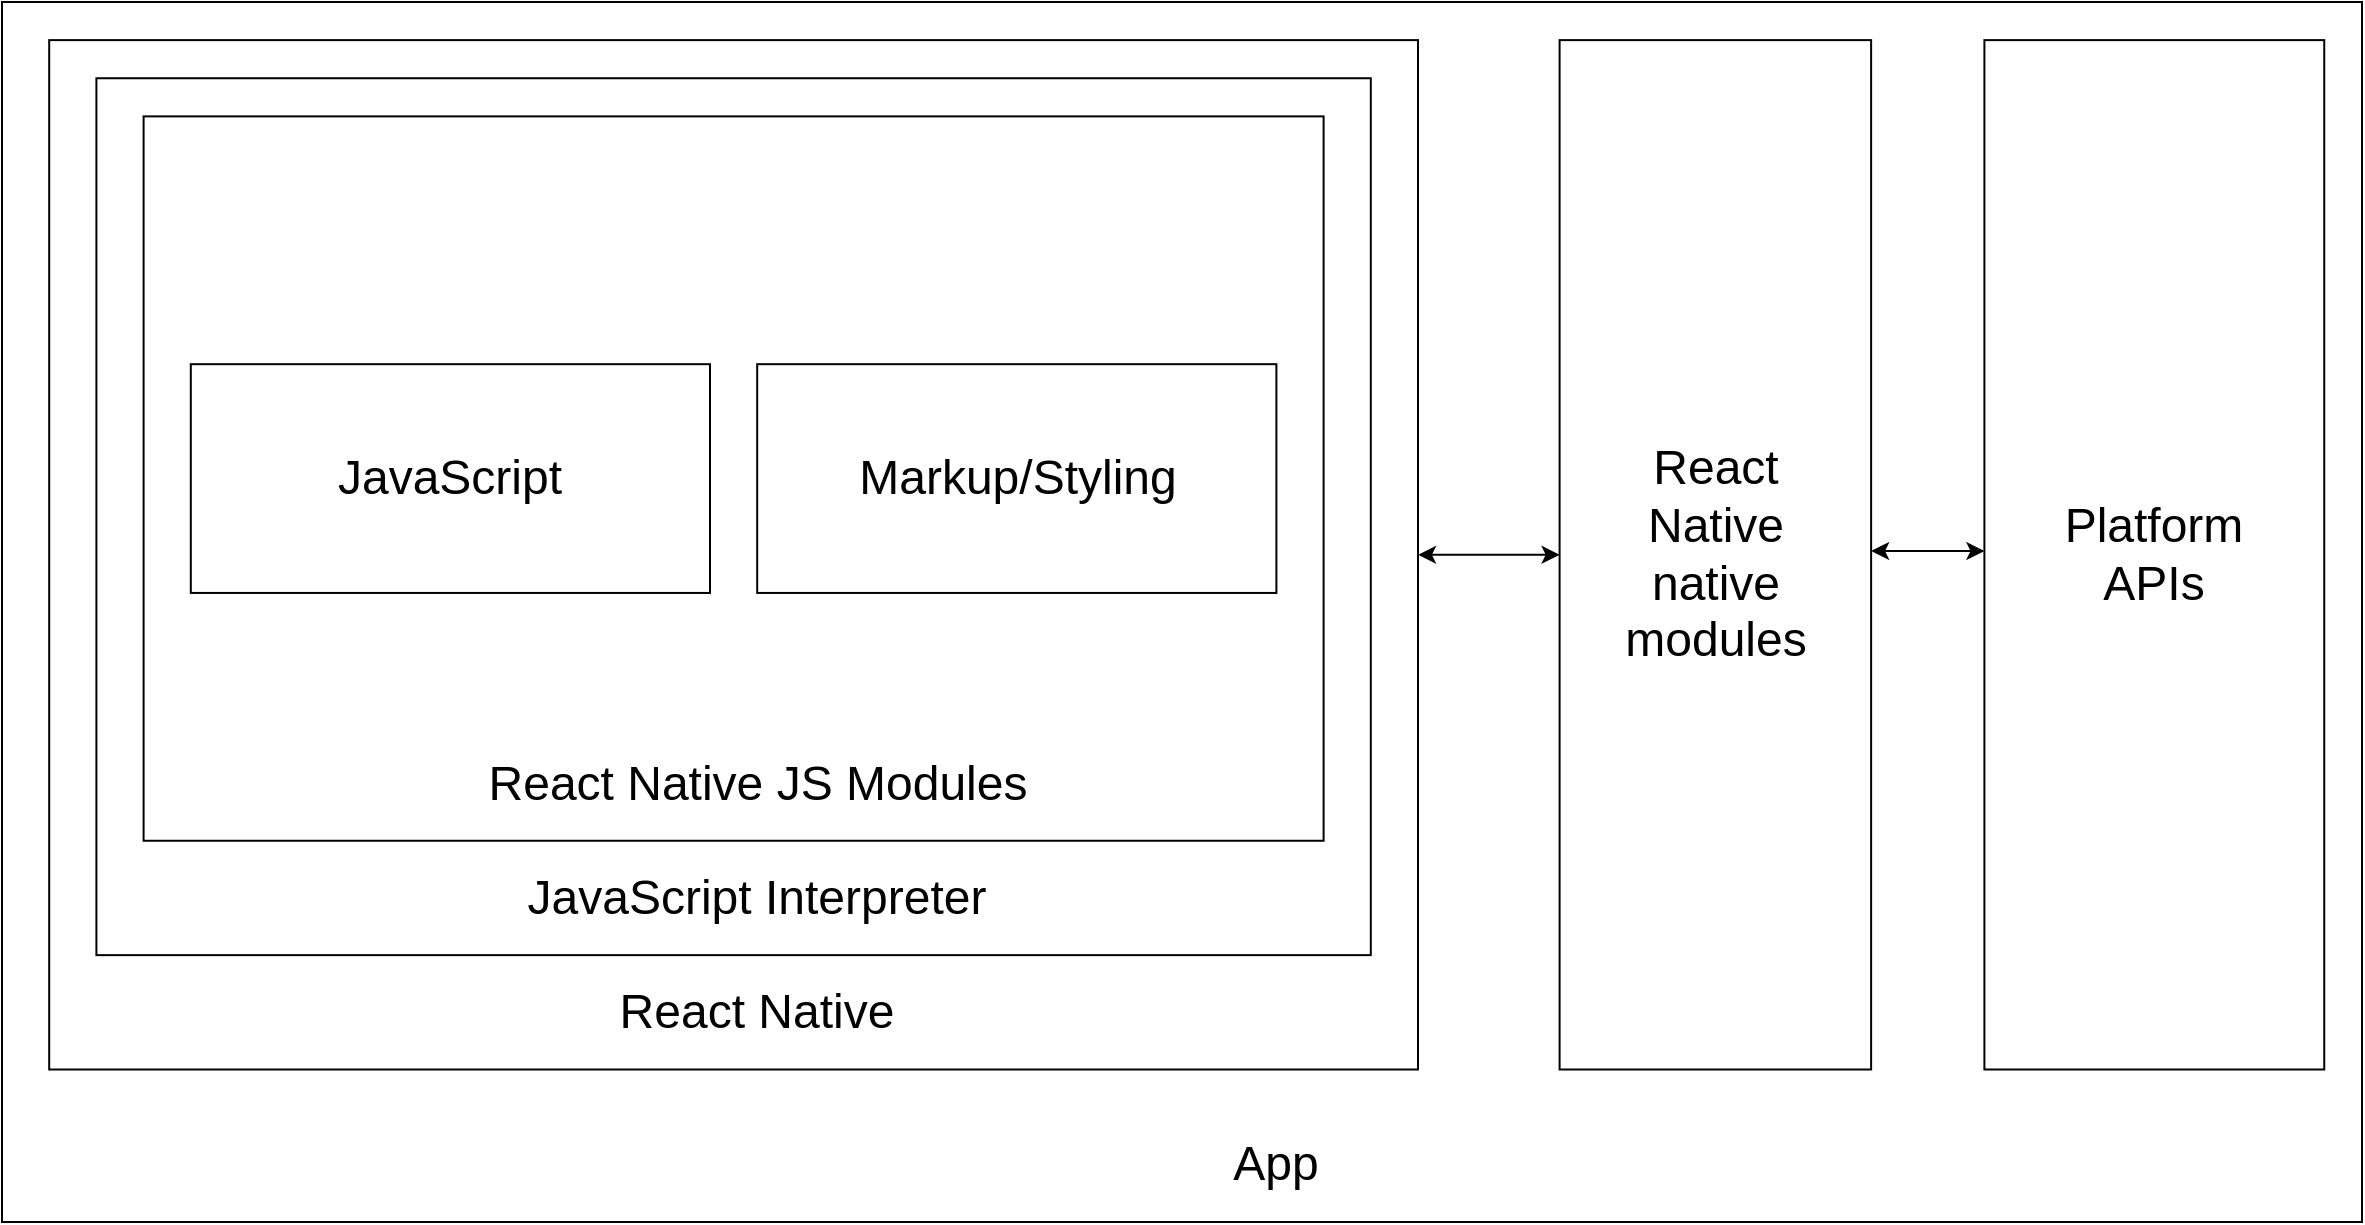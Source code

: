 <mxfile version="21.3.5" type="github">
  <diagram name="페이지-1" id="aawZTWIsSB6Uh0-5z7lG">
    <mxGraphModel dx="1319" dy="803" grid="1" gridSize="10" guides="1" tooltips="1" connect="1" arrows="1" fold="1" page="1" pageScale="1" pageWidth="1654" pageHeight="2336" math="0" shadow="0">
      <root>
        <mxCell id="0" />
        <mxCell id="1" parent="0" />
        <mxCell id="L7Zh1CeTjRLwIHye0Val-20" value="" style="group" vertex="1" connectable="0" parent="1">
          <mxGeometry x="100" y="150" width="1180" height="610" as="geometry" />
        </mxCell>
        <mxCell id="HPx4gAomgWR3Ly9X30eJ-1" value="" style="rounded=0;whiteSpace=wrap;html=1;" parent="L7Zh1CeTjRLwIHye0Val-20" vertex="1">
          <mxGeometry width="1180.0" height="610" as="geometry" />
        </mxCell>
        <mxCell id="L7Zh1CeTjRLwIHye0Val-1" value="" style="rounded=0;whiteSpace=wrap;html=1;" vertex="1" parent="L7Zh1CeTjRLwIHye0Val-20">
          <mxGeometry x="23.6" y="19.062" width="684.4" height="514.688" as="geometry" />
        </mxCell>
        <mxCell id="L7Zh1CeTjRLwIHye0Val-2" value="" style="rounded=0;whiteSpace=wrap;html=1;" vertex="1" parent="L7Zh1CeTjRLwIHye0Val-20">
          <mxGeometry x="47.2" y="38.125" width="637.2" height="438.438" as="geometry" />
        </mxCell>
        <mxCell id="L7Zh1CeTjRLwIHye0Val-3" value="&lt;font style=&quot;font-size: 24px;&quot;&gt;App&lt;/font&gt;" style="text;html=1;strokeColor=none;fillColor=none;align=center;verticalAlign=middle;whiteSpace=wrap;rounded=0;" vertex="1" parent="L7Zh1CeTjRLwIHye0Val-20">
          <mxGeometry x="566.4" y="552.813" width="141.6" height="57.188" as="geometry" />
        </mxCell>
        <mxCell id="L7Zh1CeTjRLwIHye0Val-5" value="&lt;font style=&quot;font-size: 24px;&quot;&gt;React Native&lt;/font&gt;" style="text;html=1;strokeColor=none;fillColor=none;align=center;verticalAlign=middle;whiteSpace=wrap;rounded=0;" vertex="1" parent="L7Zh1CeTjRLwIHye0Val-20">
          <mxGeometry x="283.2" y="476.563" width="188.8" height="57.188" as="geometry" />
        </mxCell>
        <mxCell id="L7Zh1CeTjRLwIHye0Val-7" value="&lt;font style=&quot;font-size: 24px;&quot;&gt;JavaScript Interpreter&lt;/font&gt;" style="text;html=1;strokeColor=none;fillColor=none;align=center;verticalAlign=middle;whiteSpace=wrap;rounded=0;" vertex="1" parent="L7Zh1CeTjRLwIHye0Val-20">
          <mxGeometry x="230.1" y="419.375" width="295.0" height="57.188" as="geometry" />
        </mxCell>
        <mxCell id="L7Zh1CeTjRLwIHye0Val-8" value="" style="rounded=0;whiteSpace=wrap;html=1;" vertex="1" parent="L7Zh1CeTjRLwIHye0Val-20">
          <mxGeometry x="70.8" y="57.188" width="590.0" height="362.188" as="geometry" />
        </mxCell>
        <mxCell id="L7Zh1CeTjRLwIHye0Val-9" value="&lt;font style=&quot;font-size: 24px;&quot;&gt;React Native JS Modules&lt;/font&gt;" style="text;html=1;strokeColor=none;fillColor=none;align=center;verticalAlign=middle;whiteSpace=wrap;rounded=0;" vertex="1" parent="L7Zh1CeTjRLwIHye0Val-20">
          <mxGeometry x="203.55" y="362.188" width="348.1" height="57.188" as="geometry" />
        </mxCell>
        <mxCell id="L7Zh1CeTjRLwIHye0Val-10" value="&lt;font style=&quot;font-size: 24px;&quot;&gt;JavaScript&lt;/font&gt;" style="rounded=0;whiteSpace=wrap;html=1;" vertex="1" parent="L7Zh1CeTjRLwIHye0Val-20">
          <mxGeometry x="94.4" y="181.094" width="259.6" height="114.375" as="geometry" />
        </mxCell>
        <mxCell id="L7Zh1CeTjRLwIHye0Val-11" value="&lt;font style=&quot;font-size: 24px;&quot;&gt;Markup/Styling&lt;/font&gt;" style="rounded=0;whiteSpace=wrap;html=1;" vertex="1" parent="L7Zh1CeTjRLwIHye0Val-20">
          <mxGeometry x="377.6" y="181.094" width="259.6" height="114.375" as="geometry" />
        </mxCell>
        <mxCell id="L7Zh1CeTjRLwIHye0Val-12" value="" style="endArrow=classic;startArrow=classic;html=1;rounded=0;exitX=1;exitY=0.5;exitDx=0;exitDy=0;entryX=0;entryY=0.5;entryDx=0;entryDy=0;" edge="1" parent="L7Zh1CeTjRLwIHye0Val-20" source="L7Zh1CeTjRLwIHye0Val-1" target="L7Zh1CeTjRLwIHye0Val-13">
          <mxGeometry width="50" height="50" relative="1" as="geometry">
            <mxPoint x="712.72" y="228.75" as="sourcePoint" />
            <mxPoint x="755.2" y="276.406" as="targetPoint" />
          </mxGeometry>
        </mxCell>
        <mxCell id="L7Zh1CeTjRLwIHye0Val-13" value="&lt;font style=&quot;font-size: 24px;&quot;&gt;React&lt;br&gt;Native&lt;br&gt;native&lt;br&gt;modules&lt;/font&gt;" style="rounded=0;whiteSpace=wrap;html=1;" vertex="1" parent="L7Zh1CeTjRLwIHye0Val-20">
          <mxGeometry x="778.8" y="19.062" width="155.76" height="514.688" as="geometry" />
        </mxCell>
        <mxCell id="L7Zh1CeTjRLwIHye0Val-14" value="&lt;font style=&quot;font-size: 24px;&quot;&gt;Platform&lt;/font&gt;&lt;br&gt;&lt;font style=&quot;font-size: 24px;&quot;&gt;APIs&lt;/font&gt;" style="rounded=0;whiteSpace=wrap;html=1;" vertex="1" parent="L7Zh1CeTjRLwIHye0Val-20">
          <mxGeometry x="991.2" y="19.062" width="169.92" height="514.688" as="geometry" />
        </mxCell>
        <mxCell id="L7Zh1CeTjRLwIHye0Val-18" value="" style="endArrow=classic;startArrow=classic;html=1;rounded=0;exitX=1;exitY=0.5;exitDx=0;exitDy=0;" edge="1" parent="L7Zh1CeTjRLwIHye0Val-20">
          <mxGeometry width="50" height="50" relative="1" as="geometry">
            <mxPoint x="934.56" y="274.5" as="sourcePoint" />
            <mxPoint x="991.2" y="274.5" as="targetPoint" />
          </mxGeometry>
        </mxCell>
      </root>
    </mxGraphModel>
  </diagram>
</mxfile>
